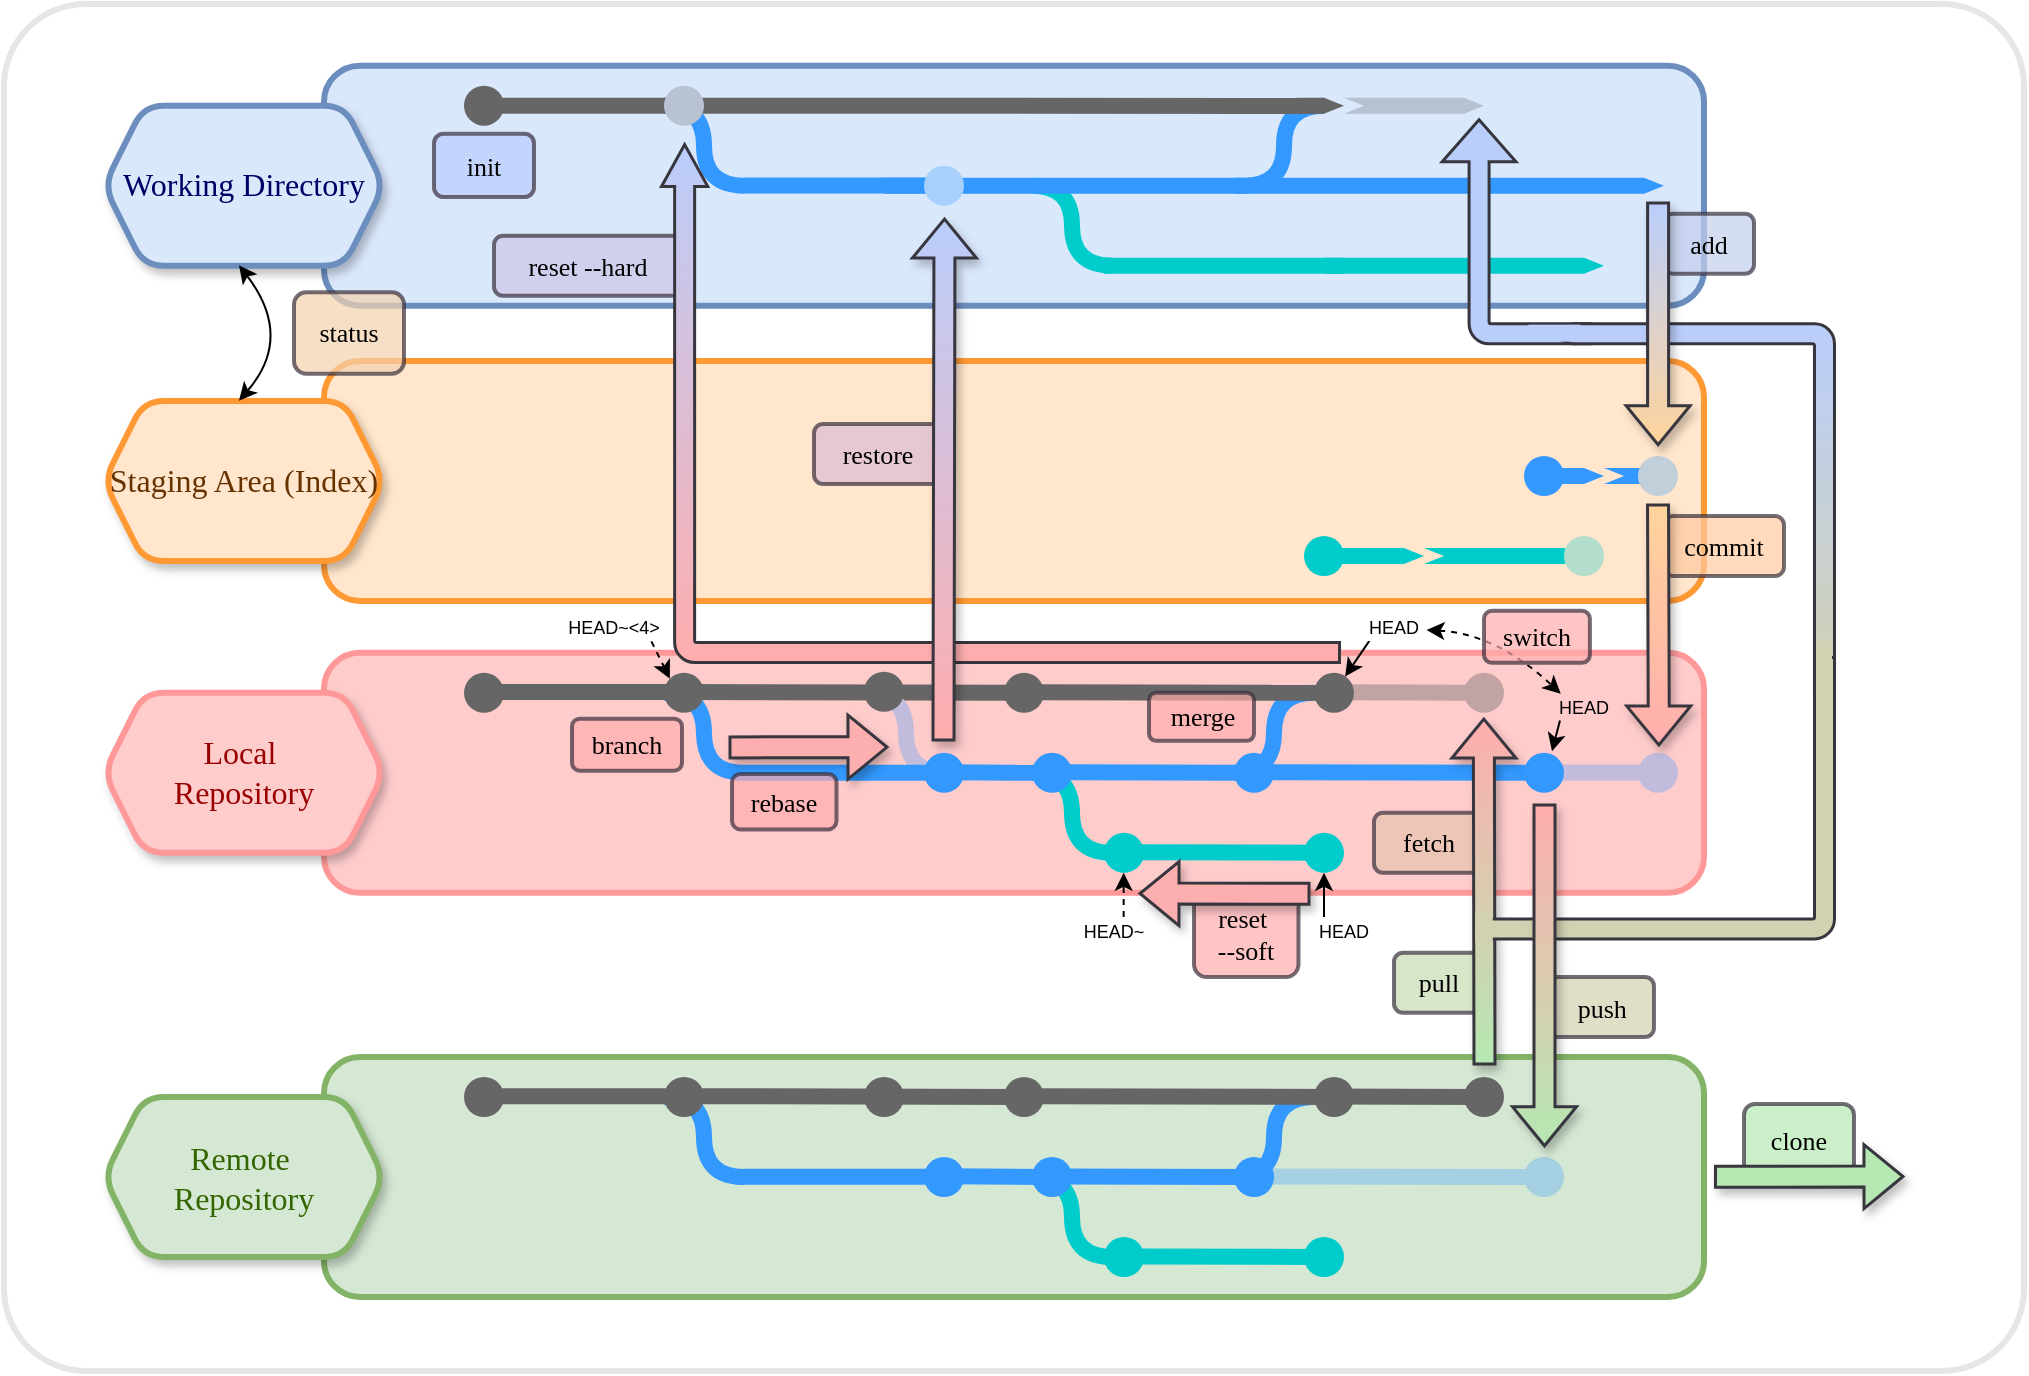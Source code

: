 <mxfile version="24.7.5">
  <diagram name="Page-1" id="M9cS0in70BmRYI258GHn">
    <mxGraphModel dx="1235" dy="740" grid="1" gridSize="10" guides="1" tooltips="1" connect="1" arrows="1" fold="1" page="1" pageScale="1" pageWidth="827" pageHeight="1169" math="0" shadow="0">
      <root>
        <mxCell id="0" />
        <mxCell id="1" parent="0" />
        <mxCell id="hJRkpqd8FvlUz38hZ03f-251" value="" style="rounded=1;whiteSpace=wrap;html=1;arcSize=6;strokeWidth=3;strokeColor=#E6E6E6;" vertex="1" parent="1">
          <mxGeometry x="330" y="250" width="1010" height="683.44" as="geometry" />
        </mxCell>
        <mxCell id="hJRkpqd8FvlUz38hZ03f-175" value="&lt;font style=&quot;font-size: 13px;&quot; face=&quot;Verdana&quot;&gt;pull&lt;/font&gt;" style="text;html=1;align=center;verticalAlign=middle;whiteSpace=wrap;rounded=1;strokeColor=#3a2f3c;fillColor=#c6dbb2;opacity=70;strokeWidth=2;perimeterSpacing=0;" vertex="1" parent="1">
          <mxGeometry x="1025" y="724.41" width="45" height="30" as="geometry" />
        </mxCell>
        <mxCell id="C1bDnNV0KDtn2LW1OjTP-10" value="" style="rounded=1;whiteSpace=wrap;html=1;fillColor=#FFE6CC;strokeColor=#FF9933;strokeWidth=3;" parent="1" vertex="1">
          <mxGeometry x="490" y="428.5" width="690" height="120" as="geometry" />
        </mxCell>
        <mxCell id="C1bDnNV0KDtn2LW1OjTP-12" value="" style="rounded=1;whiteSpace=wrap;html=1;fillColor=#d5e8d4;strokeColor=#82b366;strokeWidth=3;" parent="1" vertex="1">
          <mxGeometry x="490" y="776.5" width="690" height="120" as="geometry" />
        </mxCell>
        <mxCell id="C1bDnNV0KDtn2LW1OjTP-11" value="" style="rounded=1;whiteSpace=wrap;html=1;fillColor=#FFCCCC;strokeColor=#FF9999;strokeWidth=3;" parent="1" vertex="1">
          <mxGeometry x="490" y="574.41" width="690" height="120" as="geometry" />
        </mxCell>
        <mxCell id="hJRkpqd8FvlUz38hZ03f-11" value="&lt;font style=&quot;font-size: 13px;&quot; face=&quot;Verdana&quot;&gt;&amp;nbsp;push&lt;/font&gt;" style="text;html=1;align=center;verticalAlign=middle;whiteSpace=wrap;rounded=1;strokeColor=#3a2f3c;fillColor=#d4d0b1;opacity=70;strokeWidth=2;perimeterSpacing=0;" vertex="1" parent="1">
          <mxGeometry x="1100" y="736.5" width="55" height="30" as="geometry" />
        </mxCell>
        <mxCell id="C1bDnNV0KDtn2LW1OjTP-9" value="" style="rounded=1;whiteSpace=wrap;html=1;fillColor=#dae8fc;strokeColor=#6c8ebf;strokeWidth=3;" parent="1" vertex="1">
          <mxGeometry x="490" y="280.85" width="690" height="120" as="geometry" />
        </mxCell>
        <mxCell id="C1bDnNV0KDtn2LW1OjTP-16" value="&lt;font style=&quot;font-size: 16px;&quot;&gt;Working Directory&lt;/font&gt;" style="shape=hexagon;perimeter=hexagonPerimeter2;whiteSpace=wrap;html=1;fixedSize=1;fillColor=#dae8fc;strokeColor=#6c8ebf;fontColor=#000066;fontSize=17;fontFamily=Comic Sans MS;strokeWidth=3;rounded=1;shadow=1;" parent="1" vertex="1">
          <mxGeometry x="380" y="300.85" width="140" height="80" as="geometry" />
        </mxCell>
        <mxCell id="C1bDnNV0KDtn2LW1OjTP-18" value="&lt;font style=&quot;font-size: 16px;&quot; face=&quot;Comic Sans MS&quot; color=&quot;#663300&quot;&gt;Staging Area (Index)&lt;/font&gt;" style="shape=hexagon;perimeter=hexagonPerimeter2;whiteSpace=wrap;html=1;fixedSize=1;fillColor=#FFE6CC;strokeColor=#FF9933;fontSize=17;fontFamily=Helvetica;strokeWidth=3;rounded=1;align=center;verticalAlign=middle;fontColor=default;shadow=1;" parent="1" vertex="1">
          <mxGeometry x="380" y="448.5" width="140" height="80" as="geometry" />
        </mxCell>
        <mxCell id="C1bDnNV0KDtn2LW1OjTP-19" value="&lt;font face=&quot;Comic Sans MS&quot; color=&quot;#990000&quot; style=&quot;font-size: 16px;&quot;&gt;Local&amp;nbsp;&lt;/font&gt;&lt;div style=&quot;font-size: 16px;&quot;&gt;&lt;font face=&quot;Comic Sans MS&quot; color=&quot;#990000&quot; style=&quot;font-size: 16px;&quot;&gt;Repository&lt;/font&gt;&lt;/div&gt;" style="shape=hexagon;perimeter=hexagonPerimeter2;whiteSpace=wrap;html=1;fixedSize=1;fillColor=#FFCCCC;strokeColor=#FF9999;fontSize=12;fontFamily=Helvetica;fontColor=default;strokeWidth=3;shadow=1;rounded=1;align=center;verticalAlign=middle;" parent="1" vertex="1">
          <mxGeometry x="380" y="594.41" width="140" height="80" as="geometry" />
        </mxCell>
        <mxCell id="C1bDnNV0KDtn2LW1OjTP-20" value="&lt;span style=&quot;font-family: &amp;quot;Comic Sans MS&amp;quot;; font-size: 16px;&quot;&gt;&lt;font style=&quot;font-size: 16px;&quot;&gt;Remote&amp;nbsp;&lt;/font&gt;&lt;/span&gt;&lt;div style=&quot;font-family: &amp;quot;Comic Sans MS&amp;quot;; font-size: 16px;&quot;&gt;&lt;font style=&quot;font-size: 16px;&quot;&gt;Repository&lt;/font&gt;&lt;/div&gt;" style="shape=hexagon;perimeter=hexagonPerimeter2;whiteSpace=wrap;html=1;fixedSize=1;fillColor=#d5e8d4;strokeColor=#82b366;fontColor=#336600;strokeWidth=3;shadow=1;rounded=1;" parent="1" vertex="1">
          <mxGeometry x="380" y="796.5" width="140" height="80" as="geometry" />
        </mxCell>
        <mxCell id="C1bDnNV0KDtn2LW1OjTP-122" value="" style="curved=1;endArrow=none;html=1;rounded=0;strokeWidth=8;endFill=0;strokeColor=#00CCCC;" parent="1" edge="1">
          <mxGeometry width="50" height="50" relative="1" as="geometry">
            <mxPoint x="844" y="634.41" as="sourcePoint" />
            <mxPoint x="884" y="674.41" as="targetPoint" />
            <Array as="points">
              <mxPoint x="864" y="634.41" />
              <mxPoint x="864" y="674.41" />
            </Array>
          </mxGeometry>
        </mxCell>
        <mxCell id="C1bDnNV0KDtn2LW1OjTP-111" value="" style="curved=1;endArrow=none;html=1;rounded=0;strokeWidth=8;endFill=0;strokeColor=#3399FF;" parent="1" edge="1">
          <mxGeometry width="50" height="50" relative="1" as="geometry">
            <mxPoint x="660" y="594.41" as="sourcePoint" />
            <mxPoint x="700" y="634.41" as="targetPoint" />
            <Array as="points">
              <mxPoint x="680" y="594.41" />
              <mxPoint x="680" y="634.41" />
            </Array>
          </mxGeometry>
        </mxCell>
        <mxCell id="C1bDnNV0KDtn2LW1OjTP-112" value="" style="ellipse;whiteSpace=wrap;html=1;aspect=fixed;strokeColor=none;rounded=0;strokeWidth=8;align=center;verticalAlign=middle;fontFamily=Helvetica;fontSize=11;fontColor=default;labelBackgroundColor=default;fillColor=#666666;" parent="1" vertex="1">
          <mxGeometry x="660" y="584.41" width="20" height="20" as="geometry" />
        </mxCell>
        <mxCell id="C1bDnNV0KDtn2LW1OjTP-113" value="" style="endArrow=none;html=1;rounded=0;strokeColor=#666666;strokeWidth=8;align=center;verticalAlign=middle;fontFamily=Helvetica;fontSize=11;fontColor=default;labelBackgroundColor=default;endFill=0;curved=1;" parent="1" edge="1">
          <mxGeometry width="50" height="50" relative="1" as="geometry">
            <mxPoint x="570" y="594.04" as="sourcePoint" />
            <mxPoint x="670" y="594.04" as="targetPoint" />
          </mxGeometry>
        </mxCell>
        <mxCell id="C1bDnNV0KDtn2LW1OjTP-114" value="" style="ellipse;whiteSpace=wrap;html=1;aspect=fixed;strokeColor=none;rounded=0;strokeWidth=8;align=center;verticalAlign=middle;fontFamily=Helvetica;fontSize=11;fontColor=default;labelBackgroundColor=default;fillColor=#666666;" parent="1" vertex="1">
          <mxGeometry x="560" y="584.41" width="20" height="20" as="geometry" />
        </mxCell>
        <mxCell id="C1bDnNV0KDtn2LW1OjTP-116" value="" style="endArrow=none;html=1;rounded=0;strokeColor=#666666;strokeWidth=8;align=center;verticalAlign=middle;fontFamily=Helvetica;fontSize=11;fontColor=default;labelBackgroundColor=default;endFill=0;curved=1;" parent="1" edge="1">
          <mxGeometry width="50" height="50" relative="1" as="geometry">
            <mxPoint x="670" y="593.98" as="sourcePoint" />
            <mxPoint x="840" y="594.41" as="targetPoint" />
          </mxGeometry>
        </mxCell>
        <mxCell id="C1bDnNV0KDtn2LW1OjTP-118" value="" style="ellipse;whiteSpace=wrap;html=1;aspect=fixed;strokeColor=none;rounded=0;strokeWidth=8;align=center;verticalAlign=middle;fontFamily=Helvetica;fontSize=11;fontColor=default;labelBackgroundColor=default;fillColor=#666666;" parent="1" vertex="1">
          <mxGeometry x="830" y="584.41" width="20" height="20" as="geometry" />
        </mxCell>
        <mxCell id="C1bDnNV0KDtn2LW1OjTP-119" value="" style="endArrow=none;html=1;rounded=0;strokeColor=#3399FF;strokeWidth=8;align=center;verticalAlign=middle;fontFamily=Helvetica;fontSize=11;fontColor=default;labelBackgroundColor=default;endFill=0;curved=1;" parent="1" edge="1">
          <mxGeometry width="50" height="50" relative="1" as="geometry">
            <mxPoint x="800" y="634.07" as="sourcePoint" />
            <mxPoint x="850" y="634.41" as="targetPoint" />
          </mxGeometry>
        </mxCell>
        <mxCell id="C1bDnNV0KDtn2LW1OjTP-120" value="" style="ellipse;whiteSpace=wrap;html=1;aspect=fixed;strokeColor=none;rounded=0;strokeWidth=8;align=center;verticalAlign=middle;fontFamily=Helvetica;fontSize=11;fontColor=default;labelBackgroundColor=default;fillColor=#3399FF;" parent="1" vertex="1">
          <mxGeometry x="844" y="624.41" width="20" height="20" as="geometry" />
        </mxCell>
        <mxCell id="C1bDnNV0KDtn2LW1OjTP-121" value="" style="ellipse;whiteSpace=wrap;html=1;aspect=fixed;strokeColor=none;rounded=0;strokeWidth=8;align=center;verticalAlign=middle;fontFamily=Helvetica;fontSize=11;fontColor=default;labelBackgroundColor=default;fillColor=#3399FF;" parent="1" vertex="1">
          <mxGeometry x="945" y="624.41" width="20" height="20" as="geometry" />
        </mxCell>
        <mxCell id="C1bDnNV0KDtn2LW1OjTP-123" value="" style="endArrow=none;html=1;rounded=0;strokeColor=#3399FF;strokeWidth=8;align=center;verticalAlign=middle;fontFamily=Helvetica;fontSize=11;fontColor=default;labelBackgroundColor=default;endFill=0;curved=1;" parent="1" edge="1">
          <mxGeometry width="50" height="50" relative="1" as="geometry">
            <mxPoint x="860" y="634.17" as="sourcePoint" />
            <mxPoint x="950" y="634.41" as="targetPoint" />
          </mxGeometry>
        </mxCell>
        <mxCell id="C1bDnNV0KDtn2LW1OjTP-124" value="" style="curved=1;endArrow=none;html=1;rounded=0;strokeWidth=8;endFill=0;strokeColor=#3399FF;" parent="1" edge="1">
          <mxGeometry width="50" height="50" relative="1" as="geometry">
            <mxPoint x="985" y="594.41" as="sourcePoint" />
            <mxPoint x="945" y="634.41" as="targetPoint" />
            <Array as="points">
              <mxPoint x="965" y="594.41" />
              <mxPoint x="965" y="634.41" />
            </Array>
          </mxGeometry>
        </mxCell>
        <mxCell id="C1bDnNV0KDtn2LW1OjTP-126" value="" style="endArrow=none;html=1;rounded=0;strokeColor=#666666;strokeWidth=8;align=center;verticalAlign=middle;fontFamily=Helvetica;fontSize=11;fontColor=default;labelBackgroundColor=default;endFill=0;curved=1;" parent="1" edge="1">
          <mxGeometry width="50" height="50" relative="1" as="geometry">
            <mxPoint x="844" y="594.07" as="sourcePoint" />
            <mxPoint x="1000" y="594.41" as="targetPoint" />
          </mxGeometry>
        </mxCell>
        <mxCell id="C1bDnNV0KDtn2LW1OjTP-128" value="" style="ellipse;whiteSpace=wrap;html=1;aspect=fixed;strokeColor=none;rounded=0;strokeWidth=8;align=center;verticalAlign=middle;fontFamily=Helvetica;fontSize=11;fontColor=default;labelBackgroundColor=default;fillColor=#c2a3a3;" parent="1" vertex="1">
          <mxGeometry x="1060" y="584.41" width="20" height="20" as="geometry" />
        </mxCell>
        <mxCell id="C1bDnNV0KDtn2LW1OjTP-129" value="" style="ellipse;whiteSpace=wrap;html=1;aspect=fixed;strokeColor=none;rounded=0;strokeWidth=8;align=center;verticalAlign=middle;fontFamily=Helvetica;fontSize=11;fontColor=default;labelBackgroundColor=default;fillColor=#00CCCC;gradientColor=none;" parent="1" vertex="1">
          <mxGeometry x="880" y="664.41" width="20" height="20" as="geometry" />
        </mxCell>
        <mxCell id="C1bDnNV0KDtn2LW1OjTP-130" value="" style="endArrow=none;html=1;rounded=0;strokeColor=#00CCCC;strokeWidth=8;align=center;verticalAlign=middle;fontFamily=Helvetica;fontSize=11;fontColor=default;labelBackgroundColor=default;endFill=0;curved=1;" parent="1" edge="1">
          <mxGeometry width="50" height="50" relative="1" as="geometry">
            <mxPoint x="895" y="674.12" as="sourcePoint" />
            <mxPoint x="985" y="674.36" as="targetPoint" />
          </mxGeometry>
        </mxCell>
        <mxCell id="C1bDnNV0KDtn2LW1OjTP-131" value="" style="ellipse;whiteSpace=wrap;html=1;aspect=fixed;strokeColor=none;rounded=0;strokeWidth=8;align=center;verticalAlign=middle;fontFamily=Helvetica;fontSize=11;fontColor=default;labelBackgroundColor=default;fillColor=#00CCCC;" parent="1" vertex="1">
          <mxGeometry x="980" y="664.41" width="20" height="20" as="geometry" />
        </mxCell>
        <mxCell id="C1bDnNV0KDtn2LW1OjTP-332" value="" style="endArrow=none;html=1;rounded=0;strokeColor=#3399FF;strokeWidth=8;align=center;verticalAlign=middle;fontFamily=Helvetica;fontSize=11;fontColor=default;labelBackgroundColor=default;endFill=0;curved=1;" parent="1" edge="1">
          <mxGeometry width="50" height="50" relative="1" as="geometry">
            <mxPoint x="960" y="634.11" as="sourcePoint" />
            <mxPoint x="1100" y="634.41" as="targetPoint" />
          </mxGeometry>
        </mxCell>
        <mxCell id="C1bDnNV0KDtn2LW1OjTP-335" value="" style="curved=1;endArrow=none;html=1;rounded=0;strokeWidth=8;endFill=0;strokeColor=#00CCCC;" parent="1" edge="1">
          <mxGeometry width="50" height="50" relative="1" as="geometry">
            <mxPoint x="844" y="836.5" as="sourcePoint" />
            <mxPoint x="884" y="876.5" as="targetPoint" />
            <Array as="points">
              <mxPoint x="864" y="836.5" />
              <mxPoint x="864" y="876.5" />
            </Array>
          </mxGeometry>
        </mxCell>
        <mxCell id="C1bDnNV0KDtn2LW1OjTP-336" value="" style="curved=1;endArrow=none;html=1;rounded=0;strokeWidth=8;endFill=0;strokeColor=#3399FF;" parent="1" edge="1">
          <mxGeometry width="50" height="50" relative="1" as="geometry">
            <mxPoint x="660" y="796.5" as="sourcePoint" />
            <mxPoint x="700" y="836.5" as="targetPoint" />
            <Array as="points">
              <mxPoint x="680" y="796.5" />
              <mxPoint x="680" y="836.5" />
            </Array>
          </mxGeometry>
        </mxCell>
        <mxCell id="C1bDnNV0KDtn2LW1OjTP-337" value="" style="ellipse;whiteSpace=wrap;html=1;aspect=fixed;strokeColor=none;rounded=0;strokeWidth=8;align=center;verticalAlign=middle;fontFamily=Helvetica;fontSize=11;fontColor=default;labelBackgroundColor=default;fillColor=#666666;" parent="1" vertex="1">
          <mxGeometry x="660" y="786.5" width="20" height="20" as="geometry" />
        </mxCell>
        <mxCell id="C1bDnNV0KDtn2LW1OjTP-338" value="" style="endArrow=none;html=1;rounded=0;strokeColor=#666666;strokeWidth=8;align=center;verticalAlign=middle;fontFamily=Helvetica;fontSize=11;fontColor=default;labelBackgroundColor=default;endFill=0;curved=1;" parent="1" edge="1">
          <mxGeometry width="50" height="50" relative="1" as="geometry">
            <mxPoint x="570" y="796.13" as="sourcePoint" />
            <mxPoint x="670" y="796.13" as="targetPoint" />
          </mxGeometry>
        </mxCell>
        <mxCell id="C1bDnNV0KDtn2LW1OjTP-339" value="" style="ellipse;whiteSpace=wrap;html=1;aspect=fixed;strokeColor=none;rounded=0;strokeWidth=8;align=center;verticalAlign=middle;fontFamily=Helvetica;fontSize=11;fontColor=default;labelBackgroundColor=default;fillColor=#666666;" parent="1" vertex="1">
          <mxGeometry x="560" y="786.5" width="20" height="20" as="geometry" />
        </mxCell>
        <mxCell id="C1bDnNV0KDtn2LW1OjTP-340" value="" style="ellipse;whiteSpace=wrap;html=1;aspect=fixed;strokeColor=none;rounded=0;strokeWidth=8;align=center;verticalAlign=middle;fontFamily=Helvetica;fontSize=11;fontColor=default;labelBackgroundColor=default;fillColor=#3399FF;" parent="1" vertex="1">
          <mxGeometry x="790" y="826.5" width="20" height="20" as="geometry" />
        </mxCell>
        <mxCell id="C1bDnNV0KDtn2LW1OjTP-341" value="" style="endArrow=none;html=1;rounded=0;strokeColor=#666666;strokeWidth=8;align=center;verticalAlign=middle;fontFamily=Helvetica;fontSize=11;fontColor=default;labelBackgroundColor=default;endFill=0;curved=1;" parent="1" edge="1">
          <mxGeometry width="50" height="50" relative="1" as="geometry">
            <mxPoint x="670" y="796.07" as="sourcePoint" />
            <mxPoint x="840" y="796.5" as="targetPoint" />
          </mxGeometry>
        </mxCell>
        <mxCell id="C1bDnNV0KDtn2LW1OjTP-342" value="" style="endArrow=none;html=1;rounded=0;strokeColor=#3399FF;strokeWidth=8;align=center;verticalAlign=middle;fontFamily=Helvetica;fontSize=11;fontColor=default;labelBackgroundColor=default;endFill=0;curved=1;" parent="1" edge="1">
          <mxGeometry width="50" height="50" relative="1" as="geometry">
            <mxPoint x="700" y="836.43" as="sourcePoint" />
            <mxPoint x="800" y="836.43" as="targetPoint" />
          </mxGeometry>
        </mxCell>
        <mxCell id="C1bDnNV0KDtn2LW1OjTP-343" value="" style="ellipse;whiteSpace=wrap;html=1;aspect=fixed;strokeColor=none;rounded=0;strokeWidth=8;align=center;verticalAlign=middle;fontFamily=Helvetica;fontSize=11;fontColor=default;labelBackgroundColor=default;fillColor=#666666;" parent="1" vertex="1">
          <mxGeometry x="830" y="786.5" width="20" height="20" as="geometry" />
        </mxCell>
        <mxCell id="C1bDnNV0KDtn2LW1OjTP-344" value="" style="endArrow=none;html=1;rounded=0;strokeColor=#3399FF;strokeWidth=8;align=center;verticalAlign=middle;fontFamily=Helvetica;fontSize=11;fontColor=default;labelBackgroundColor=default;endFill=0;curved=1;" parent="1" edge="1">
          <mxGeometry width="50" height="50" relative="1" as="geometry">
            <mxPoint x="800" y="836.16" as="sourcePoint" />
            <mxPoint x="850" y="836.5" as="targetPoint" />
          </mxGeometry>
        </mxCell>
        <mxCell id="C1bDnNV0KDtn2LW1OjTP-345" value="" style="ellipse;whiteSpace=wrap;html=1;aspect=fixed;strokeColor=none;rounded=0;strokeWidth=8;align=center;verticalAlign=middle;fontFamily=Helvetica;fontSize=11;fontColor=default;labelBackgroundColor=default;fillColor=#3399FF;" parent="1" vertex="1">
          <mxGeometry x="844" y="826.5" width="20" height="20" as="geometry" />
        </mxCell>
        <mxCell id="C1bDnNV0KDtn2LW1OjTP-347" value="" style="endArrow=none;html=1;rounded=0;strokeColor=#3399FF;strokeWidth=8;align=center;verticalAlign=middle;fontFamily=Helvetica;fontSize=11;fontColor=default;labelBackgroundColor=default;endFill=0;curved=1;" parent="1" edge="1">
          <mxGeometry width="50" height="50" relative="1" as="geometry">
            <mxPoint x="860" y="836.26" as="sourcePoint" />
            <mxPoint x="950" y="836.5" as="targetPoint" />
          </mxGeometry>
        </mxCell>
        <mxCell id="C1bDnNV0KDtn2LW1OjTP-349" value="" style="ellipse;whiteSpace=wrap;html=1;aspect=fixed;strokeColor=none;rounded=0;strokeWidth=8;align=center;verticalAlign=middle;fontFamily=Helvetica;fontSize=11;fontColor=default;labelBackgroundColor=default;fillColor=#666666;" parent="1" vertex="1">
          <mxGeometry x="985" y="786.5" width="20" height="20" as="geometry" />
        </mxCell>
        <mxCell id="C1bDnNV0KDtn2LW1OjTP-351" value="" style="endArrow=none;html=1;rounded=0;strokeColor=#666666;strokeWidth=8;align=center;verticalAlign=middle;fontFamily=Helvetica;fontSize=11;fontColor=default;labelBackgroundColor=default;endFill=0;curved=1;" parent="1" edge="1">
          <mxGeometry width="50" height="50" relative="1" as="geometry">
            <mxPoint x="990" y="796.21" as="sourcePoint" />
            <mxPoint x="1070" y="796.5" as="targetPoint" />
          </mxGeometry>
        </mxCell>
        <mxCell id="C1bDnNV0KDtn2LW1OjTP-352" value="" style="ellipse;whiteSpace=wrap;html=1;aspect=fixed;strokeColor=none;rounded=0;strokeWidth=8;align=center;verticalAlign=middle;fontFamily=Helvetica;fontSize=11;fontColor=default;labelBackgroundColor=default;fillColor=#666666;" parent="1" vertex="1">
          <mxGeometry x="1060" y="786.5" width="20" height="20" as="geometry" />
        </mxCell>
        <mxCell id="C1bDnNV0KDtn2LW1OjTP-353" value="" style="ellipse;whiteSpace=wrap;html=1;aspect=fixed;strokeColor=none;rounded=0;strokeWidth=8;align=center;verticalAlign=middle;fontFamily=Helvetica;fontSize=11;fontColor=default;labelBackgroundColor=default;fillColor=#00CCCC;gradientColor=none;" parent="1" vertex="1">
          <mxGeometry x="880" y="866.5" width="20" height="20" as="geometry" />
        </mxCell>
        <mxCell id="C1bDnNV0KDtn2LW1OjTP-354" value="" style="endArrow=none;html=1;rounded=0;strokeColor=#00CCCC;strokeWidth=8;align=center;verticalAlign=middle;fontFamily=Helvetica;fontSize=11;fontColor=default;labelBackgroundColor=default;endFill=0;curved=1;" parent="1" edge="1">
          <mxGeometry width="50" height="50" relative="1" as="geometry">
            <mxPoint x="895" y="876.21" as="sourcePoint" />
            <mxPoint x="985" y="876.45" as="targetPoint" />
          </mxGeometry>
        </mxCell>
        <mxCell id="C1bDnNV0KDtn2LW1OjTP-355" value="" style="ellipse;whiteSpace=wrap;html=1;aspect=fixed;strokeColor=none;rounded=0;strokeWidth=8;align=center;verticalAlign=middle;fontFamily=Helvetica;fontSize=11;fontColor=default;labelBackgroundColor=default;fillColor=#00CCCC;" parent="1" vertex="1">
          <mxGeometry x="980" y="866.5" width="20" height="20" as="geometry" />
        </mxCell>
        <mxCell id="C1bDnNV0KDtn2LW1OjTP-356" value="" style="endArrow=none;html=1;rounded=0;strokeColor=#a4d0e1;strokeWidth=8;align=center;verticalAlign=middle;fontFamily=Helvetica;fontSize=11;fontColor=default;labelBackgroundColor=default;endFill=0;curved=1;" parent="1" edge="1">
          <mxGeometry width="50" height="50" relative="1" as="geometry">
            <mxPoint x="960" y="836.2" as="sourcePoint" />
            <mxPoint x="1100" y="836.5" as="targetPoint" />
          </mxGeometry>
        </mxCell>
        <mxCell id="C1bDnNV0KDtn2LW1OjTP-357" value="" style="ellipse;whiteSpace=wrap;html=1;aspect=fixed;strokeColor=none;rounded=0;strokeWidth=8;align=center;verticalAlign=middle;fontFamily=Helvetica;fontSize=11;fontColor=default;labelBackgroundColor=default;fillColor=#A4D0E1;" parent="1" vertex="1">
          <mxGeometry x="1090" y="826.5" width="20" height="20" as="geometry" />
        </mxCell>
        <mxCell id="C1bDnNV0KDtn2LW1OjTP-348" value="" style="curved=1;endArrow=none;html=1;rounded=0;strokeWidth=8;endFill=0;strokeColor=#3399FF;" parent="1" edge="1">
          <mxGeometry width="50" height="50" relative="1" as="geometry">
            <mxPoint x="985" y="796.5" as="sourcePoint" />
            <mxPoint x="945" y="836.5" as="targetPoint" />
            <Array as="points">
              <mxPoint x="965" y="796.5" />
              <mxPoint x="965" y="836.5" />
            </Array>
          </mxGeometry>
        </mxCell>
        <mxCell id="C1bDnNV0KDtn2LW1OjTP-346" value="" style="ellipse;whiteSpace=wrap;html=1;aspect=fixed;strokeColor=none;rounded=0;strokeWidth=8;align=center;verticalAlign=middle;fontFamily=Helvetica;fontSize=11;fontColor=default;labelBackgroundColor=default;fillColor=#3399FF;" parent="1" vertex="1">
          <mxGeometry x="945" y="826.5" width="20" height="20" as="geometry" />
        </mxCell>
        <mxCell id="C1bDnNV0KDtn2LW1OjTP-350" value="" style="endArrow=none;html=1;rounded=0;strokeColor=#666666;strokeWidth=8;align=center;verticalAlign=middle;fontFamily=Helvetica;fontSize=11;fontColor=default;labelBackgroundColor=default;endFill=0;curved=1;" parent="1" edge="1">
          <mxGeometry width="50" height="50" relative="1" as="geometry">
            <mxPoint x="844" y="796.16" as="sourcePoint" />
            <mxPoint x="1000" y="796.5" as="targetPoint" />
          </mxGeometry>
        </mxCell>
        <mxCell id="C1bDnNV0KDtn2LW1OjTP-127" value="" style="endArrow=none;html=1;rounded=0;strokeColor=#C2A3A3;strokeWidth=8;align=center;verticalAlign=middle;fontFamily=Helvetica;fontSize=11;fontColor=default;labelBackgroundColor=default;endFill=0;curved=1;" parent="1" edge="1">
          <mxGeometry width="50" height="50" relative="1" as="geometry">
            <mxPoint x="990" y="594.12" as="sourcePoint" />
            <mxPoint x="1070" y="594.41" as="targetPoint" />
          </mxGeometry>
        </mxCell>
        <mxCell id="C1bDnNV0KDtn2LW1OjTP-125" value="" style="ellipse;whiteSpace=wrap;html=1;aspect=fixed;strokeColor=none;rounded=0;strokeWidth=8;align=center;verticalAlign=middle;fontFamily=Helvetica;fontSize=11;fontColor=default;labelBackgroundColor=default;fillColor=#666666;" parent="1" vertex="1">
          <mxGeometry x="985" y="584.41" width="20" height="20" as="geometry" />
        </mxCell>
        <mxCell id="hJRkpqd8FvlUz38hZ03f-14" value="&lt;font style=&quot;font-size: 13px;&quot; face=&quot;Verdana&quot;&gt;fetch&lt;/font&gt;" style="text;html=1;align=center;verticalAlign=middle;whiteSpace=wrap;rounded=1;strokeColor=#3a2f3c;fillColor=#e5c3af;opacity=70;strokeWidth=2;perimeterSpacing=0;" vertex="1" parent="1">
          <mxGeometry x="1015" y="654.41" width="55" height="30" as="geometry" />
        </mxCell>
        <mxCell id="hJRkpqd8FvlUz38hZ03f-13" value="" style="shape=flexArrow;endArrow=classic;html=1;rounded=0;fillColor=#FFADAD;shadow=1;flowAnimation=0;gradientColor=#B6E8B3;gradientDirection=south;strokeColor=#37363f;align=center;verticalAlign=middle;fontFamily=Helvetica;fontSize=11;fontColor=default;labelBackgroundColor=default;exitX=0.5;exitY=0;exitDx=0;exitDy=0;strokeWidth=1.5;entryX=0.5;entryY=0;entryDx=0;entryDy=0;" edge="1" parent="1">
          <mxGeometry width="50" height="50" relative="1" as="geometry">
            <mxPoint x="1070" y="780.5" as="sourcePoint" />
            <mxPoint x="1069.66" y="606.5" as="targetPoint" />
          </mxGeometry>
        </mxCell>
        <mxCell id="hJRkpqd8FvlUz38hZ03f-34" value="" style="ellipse;whiteSpace=wrap;html=1;aspect=fixed;strokeColor=none;rounded=0;strokeWidth=8;align=center;verticalAlign=middle;fontFamily=Helvetica;fontSize=11;fontColor=default;labelBackgroundColor=default;fillColor=#00CCCC;" vertex="1" parent="1">
          <mxGeometry x="980" y="516" width="20" height="20" as="geometry" />
        </mxCell>
        <mxCell id="hJRkpqd8FvlUz38hZ03f-41" value="&lt;font face=&quot;Verdana&quot;&gt;&lt;span style=&quot;font-size: 13px;&quot;&gt;reset&amp;nbsp;&lt;/span&gt;&lt;/font&gt;&lt;div&gt;&lt;span style=&quot;font-size: 13px; font-family: Verdana; background-color: initial;&quot;&gt;--soft&lt;/span&gt;&lt;/div&gt;" style="text;html=1;align=center;verticalAlign=middle;whiteSpace=wrap;rounded=1;strokeColor=#3a2f3c;fillColor=#FFADAD;opacity=70;strokeWidth=2;perimeterSpacing=0;" vertex="1" parent="1">
          <mxGeometry x="925" y="694.41" width="52.25" height="42.09" as="geometry" />
        </mxCell>
        <mxCell id="hJRkpqd8FvlUz38hZ03f-40" value="" style="shape=flexArrow;endArrow=classic;html=1;rounded=0;fillColor=#fdaeaf;shadow=1;flowAnimation=0;gradientColor=none;gradientDirection=south;strokeColor=#37363f;align=center;verticalAlign=middle;fontFamily=Helvetica;fontSize=11;fontColor=default;labelBackgroundColor=default;strokeWidth=1.5;" edge="1" parent="1">
          <mxGeometry width="50" height="50" relative="1" as="geometry">
            <mxPoint x="983" y="694.65" as="sourcePoint" />
            <mxPoint x="897" y="694.5" as="targetPoint" />
          </mxGeometry>
        </mxCell>
        <mxCell id="hJRkpqd8FvlUz38hZ03f-49" value="" style="endArrow=classic;html=1;rounded=0;" edge="1" parent="1">
          <mxGeometry width="50" height="50" relative="1" as="geometry">
            <mxPoint x="990" y="706.5" as="sourcePoint" />
            <mxPoint x="990" y="684.41" as="targetPoint" />
          </mxGeometry>
        </mxCell>
        <mxCell id="hJRkpqd8FvlUz38hZ03f-50" value="" style="endArrow=classic;html=1;rounded=0;exitX=0.089;exitY=1;exitDx=0;exitDy=0;exitPerimeter=0;entryX=0.778;entryY=0.091;entryDx=0;entryDy=0;entryPerimeter=0;" edge="1" parent="1" source="hJRkpqd8FvlUz38hZ03f-188" target="C1bDnNV0KDtn2LW1OjTP-125">
          <mxGeometry width="50" height="50" relative="1" as="geometry">
            <mxPoint x="994.72" y="566.5" as="sourcePoint" />
            <mxPoint x="994.72" y="584.41" as="targetPoint" />
          </mxGeometry>
        </mxCell>
        <mxCell id="hJRkpqd8FvlUz38hZ03f-51" value="" style="endArrow=classic;html=1;rounded=0;exitX=0.1;exitY=1.072;exitDx=0;exitDy=0;exitPerimeter=0;entryX=0.7;entryY=-0.041;entryDx=0;entryDy=0;entryPerimeter=0;" edge="1" parent="1" source="hJRkpqd8FvlUz38hZ03f-189" target="C1bDnNV0KDtn2LW1OjTP-333">
          <mxGeometry width="50" height="50" relative="1" as="geometry">
            <mxPoint x="1099.62" y="604.41" as="sourcePoint" />
            <mxPoint x="1105" y="624.5" as="targetPoint" />
          </mxGeometry>
        </mxCell>
        <mxCell id="hJRkpqd8FvlUz38hZ03f-70" value="" style="ellipse;whiteSpace=wrap;html=1;aspect=fixed;strokeColor=none;rounded=0;strokeWidth=8;align=center;verticalAlign=middle;fontFamily=Helvetica;fontSize=11;fontColor=default;labelBackgroundColor=default;fillColor=#c1bcdb;" vertex="1" parent="1">
          <mxGeometry x="1147" y="624.41" width="20" height="20" as="geometry" />
        </mxCell>
        <mxCell id="hJRkpqd8FvlUz38hZ03f-71" value="" style="endArrow=none;html=1;rounded=0;strokeColor=#C1BCDB;strokeWidth=8;align=center;verticalAlign=middle;fontFamily=Helvetica;fontSize=11;fontColor=default;labelBackgroundColor=default;endFill=0;curved=1;" edge="1" parent="1">
          <mxGeometry width="50" height="50" relative="1" as="geometry">
            <mxPoint x="1100" y="634.27" as="sourcePoint" />
            <mxPoint x="1150" y="634.27" as="targetPoint" />
          </mxGeometry>
        </mxCell>
        <mxCell id="C1bDnNV0KDtn2LW1OjTP-333" value="" style="ellipse;whiteSpace=wrap;html=1;aspect=fixed;strokeColor=none;rounded=0;strokeWidth=8;align=center;verticalAlign=middle;fontFamily=Helvetica;fontSize=11;fontColor=default;labelBackgroundColor=default;fillColor=#3399FF;" parent="1" vertex="1">
          <mxGeometry x="1090" y="624.41" width="20" height="20" as="geometry" />
        </mxCell>
        <mxCell id="hJRkpqd8FvlUz38hZ03f-72" value="" style="shape=step;perimeter=stepPerimeter;whiteSpace=wrap;html=1;fixedSize=1;size=10;fillColor=#3399FF;strokeColor=none;" vertex="1" parent="1">
          <mxGeometry x="1100" y="482" width="30" height="8" as="geometry" />
        </mxCell>
        <mxCell id="hJRkpqd8FvlUz38hZ03f-78" value="" style="shape=step;perimeter=stepPerimeter;whiteSpace=wrap;html=1;fixedSize=1;size=10;fillColor=#3399FF;strokeColor=none;" vertex="1" parent="1">
          <mxGeometry x="1130" y="482" width="30" height="8" as="geometry" />
        </mxCell>
        <mxCell id="hJRkpqd8FvlUz38hZ03f-69" value="" style="ellipse;whiteSpace=wrap;html=1;aspect=fixed;strokeColor=none;rounded=0;strokeWidth=8;align=center;verticalAlign=middle;fontFamily=Helvetica;fontSize=11;fontColor=default;labelBackgroundColor=default;fillColor=#3399FF;" vertex="1" parent="1">
          <mxGeometry x="1090" y="476" width="20" height="20" as="geometry" />
        </mxCell>
        <mxCell id="hJRkpqd8FvlUz38hZ03f-80" value="&lt;font style=&quot;font-size: 13px;&quot; face=&quot;Verdana&quot;&gt;commit&lt;/font&gt;" style="text;html=1;align=center;verticalAlign=middle;whiteSpace=wrap;rounded=1;strokeColor=#3a2f3c;fillColor=#ffcaa0;opacity=70;strokeWidth=2;perimeterSpacing=0;glass=0;" vertex="1" parent="1">
          <mxGeometry x="1160" y="506" width="60" height="30" as="geometry" />
        </mxCell>
        <mxCell id="hJRkpqd8FvlUz38hZ03f-79" value="" style="shape=flexArrow;endArrow=classic;html=1;rounded=0;fillColor=#FFD49C;shadow=1;flowAnimation=0;gradientColor=#FFADAD;gradientDirection=south;entryX=0.5;entryY=0;entryDx=0;entryDy=0;strokeColor=#37363f;strokeWidth=1.5;" edge="1" parent="1">
          <mxGeometry width="50" height="50" relative="1" as="geometry">
            <mxPoint x="1156.76" y="499.5" as="sourcePoint" />
            <mxPoint x="1157.18" y="621" as="targetPoint" />
          </mxGeometry>
        </mxCell>
        <mxCell id="hJRkpqd8FvlUz38hZ03f-82" value="&lt;font face=&quot;Verdana&quot;&gt;&lt;span style=&quot;font-size: 13px;&quot;&gt;merge&lt;/span&gt;&lt;/font&gt;" style="text;html=1;align=center;verticalAlign=middle;whiteSpace=wrap;rounded=1;strokeColor=#3a2f3c;fillColor=#FFADAD;opacity=70;strokeWidth=2;perimeterSpacing=0;fontFamily=Helvetica;fontSize=12;fontColor=default;" vertex="1" parent="1">
          <mxGeometry x="902.5" y="594.41" width="52.5" height="24" as="geometry" />
        </mxCell>
        <mxCell id="hJRkpqd8FvlUz38hZ03f-81" value="&lt;font face=&quot;Verdana&quot;&gt;&lt;span style=&quot;font-size: 13px;&quot;&gt;branch&lt;/span&gt;&lt;/font&gt;" style="text;html=1;align=center;verticalAlign=middle;whiteSpace=wrap;rounded=1;strokeColor=#3a2f3c;fillColor=#FFADAD;opacity=70;strokeWidth=2;perimeterSpacing=0;fontFamily=Helvetica;fontSize=12;fontColor=default;" vertex="1" parent="1">
          <mxGeometry x="614" y="607.32" width="55" height="26" as="geometry" />
        </mxCell>
        <mxCell id="hJRkpqd8FvlUz38hZ03f-65" value="" style="ellipse;whiteSpace=wrap;html=1;aspect=fixed;strokeColor=none;rounded=0;strokeWidth=8;align=center;verticalAlign=middle;fontFamily=Helvetica;fontSize=11;fontColor=default;labelBackgroundColor=default;fillColor=#c1cfdb;" vertex="1" parent="1">
          <mxGeometry x="1147" y="476" width="20" height="20" as="geometry" />
        </mxCell>
        <mxCell id="hJRkpqd8FvlUz38hZ03f-95" value="" style="shape=step;perimeter=stepPerimeter;whiteSpace=wrap;html=1;fixedSize=1;size=10;fillColor=#00CCCC;strokeColor=none;" vertex="1" parent="1">
          <mxGeometry x="990" y="522" width="50" height="8" as="geometry" />
        </mxCell>
        <mxCell id="hJRkpqd8FvlUz38hZ03f-96" value="" style="shape=step;perimeter=stepPerimeter;whiteSpace=wrap;html=1;fixedSize=1;size=10;fillColor=#00CCCC;strokeColor=none;" vertex="1" parent="1">
          <mxGeometry x="1040" y="522" width="80" height="8" as="geometry" />
        </mxCell>
        <mxCell id="hJRkpqd8FvlUz38hZ03f-93" value="" style="ellipse;whiteSpace=wrap;html=1;aspect=fixed;strokeColor=none;rounded=0;strokeWidth=8;align=center;verticalAlign=middle;fontFamily=Helvetica;fontSize=11;fontColor=default;labelBackgroundColor=default;fillColor=#b2decb;" vertex="1" parent="1">
          <mxGeometry x="1110" y="516" width="20" height="20" as="geometry" />
        </mxCell>
        <mxCell id="hJRkpqd8FvlUz38hZ03f-104" value="" style="curved=1;endArrow=none;html=1;rounded=0;strokeWidth=8;endFill=0;strokeColor=#00CCCC;" edge="1" parent="1">
          <mxGeometry width="50" height="50" relative="1" as="geometry">
            <mxPoint x="844" y="340.85" as="sourcePoint" />
            <mxPoint x="884" y="380.85" as="targetPoint" />
            <Array as="points">
              <mxPoint x="864" y="340.85" />
              <mxPoint x="864" y="380.85" />
            </Array>
          </mxGeometry>
        </mxCell>
        <mxCell id="hJRkpqd8FvlUz38hZ03f-105" value="" style="curved=1;endArrow=none;html=1;rounded=0;strokeWidth=8;endFill=0;strokeColor=#3399FF;" edge="1" parent="1">
          <mxGeometry width="50" height="50" relative="1" as="geometry">
            <mxPoint x="660" y="300.85" as="sourcePoint" />
            <mxPoint x="700" y="340.85" as="targetPoint" />
            <Array as="points">
              <mxPoint x="680" y="300.85" />
              <mxPoint x="680" y="340.85" />
            </Array>
          </mxGeometry>
        </mxCell>
        <mxCell id="hJRkpqd8FvlUz38hZ03f-107" value="" style="endArrow=none;html=1;rounded=0;strokeColor=#666666;strokeWidth=8;align=center;verticalAlign=middle;fontFamily=Helvetica;fontSize=11;fontColor=default;labelBackgroundColor=default;endFill=0;curved=1;" edge="1" parent="1">
          <mxGeometry width="50" height="50" relative="1" as="geometry">
            <mxPoint x="570" y="300.85" as="sourcePoint" />
            <mxPoint x="670" y="300.85" as="targetPoint" />
          </mxGeometry>
        </mxCell>
        <mxCell id="hJRkpqd8FvlUz38hZ03f-111" value="" style="endArrow=none;html=1;rounded=0;strokeColor=#3399FF;strokeWidth=8;align=center;verticalAlign=middle;fontFamily=Helvetica;fontSize=11;fontColor=default;labelBackgroundColor=default;endFill=0;curved=1;" edge="1" parent="1">
          <mxGeometry width="50" height="50" relative="1" as="geometry">
            <mxPoint x="700" y="340.78" as="sourcePoint" />
            <mxPoint x="800" y="340.78" as="targetPoint" />
          </mxGeometry>
        </mxCell>
        <mxCell id="hJRkpqd8FvlUz38hZ03f-117" value="" style="curved=1;endArrow=none;html=1;rounded=0;strokeWidth=8;endFill=0;strokeColor=#3399FF;" edge="1" parent="1">
          <mxGeometry width="50" height="50" relative="1" as="geometry">
            <mxPoint x="990" y="300.85" as="sourcePoint" />
            <mxPoint x="950" y="340.85" as="targetPoint" />
            <Array as="points">
              <mxPoint x="970" y="300.85" />
              <mxPoint x="970" y="340.85" />
            </Array>
          </mxGeometry>
        </mxCell>
        <mxCell id="hJRkpqd8FvlUz38hZ03f-116" value="" style="endArrow=none;html=1;rounded=0;strokeColor=#3399FF;strokeWidth=8;align=center;verticalAlign=middle;fontFamily=Helvetica;fontSize=11;fontColor=default;labelBackgroundColor=default;endFill=0;curved=1;" edge="1" parent="1">
          <mxGeometry width="50" height="50" relative="1" as="geometry">
            <mxPoint x="770" y="340.85" as="sourcePoint" />
            <mxPoint x="950" y="340.85" as="targetPoint" />
          </mxGeometry>
        </mxCell>
        <mxCell id="hJRkpqd8FvlUz38hZ03f-123" value="" style="endArrow=none;html=1;rounded=0;strokeColor=#00CCCC;strokeWidth=8;align=center;verticalAlign=middle;fontFamily=Helvetica;fontSize=11;fontColor=default;labelBackgroundColor=default;endFill=0;curved=1;" edge="1" parent="1" target="hJRkpqd8FvlUz38hZ03f-126">
          <mxGeometry width="50" height="50" relative="1" as="geometry">
            <mxPoint x="880" y="380.85" as="sourcePoint" />
            <mxPoint x="985" y="380.8" as="targetPoint" />
          </mxGeometry>
        </mxCell>
        <mxCell id="hJRkpqd8FvlUz38hZ03f-125" value="" style="shape=step;perimeter=stepPerimeter;whiteSpace=wrap;html=1;fixedSize=1;size=10;fillColor=#3399FF;strokeColor=none;" vertex="1" parent="1">
          <mxGeometry x="945" y="336.85" width="215" height="8" as="geometry" />
        </mxCell>
        <mxCell id="hJRkpqd8FvlUz38hZ03f-126" value="" style="shape=step;perimeter=stepPerimeter;whiteSpace=wrap;html=1;fixedSize=1;size=10;fillColor=#00CCCC;strokeColor=none;" vertex="1" parent="1">
          <mxGeometry x="990" y="376.85" width="140" height="8" as="geometry" />
        </mxCell>
        <mxCell id="hJRkpqd8FvlUz38hZ03f-110" value="" style="endArrow=none;html=1;rounded=0;strokeColor=#666666;strokeWidth=8;align=center;verticalAlign=middle;fontFamily=Helvetica;fontSize=11;fontColor=default;labelBackgroundColor=default;endFill=0;curved=1;" edge="1" parent="1">
          <mxGeometry width="50" height="50" relative="1" as="geometry">
            <mxPoint x="660" y="300.85" as="sourcePoint" />
            <mxPoint x="987.5" y="300.98" as="targetPoint" />
          </mxGeometry>
        </mxCell>
        <mxCell id="hJRkpqd8FvlUz38hZ03f-171" value="" style="html=1;shadow=0;dashed=0;align=center;verticalAlign=middle;shape=mxgraph.arrows2.bendArrow;dy=5;dx=21;notch=0;arrowHead=36.91;rounded=1;flipV=0;flipH=0;direction=east;strokeWidth=1.5;strokeColor=#37363f;rotation=-90;fillColor=#BACEFC;gradientColor=none;gradientDirection=west;" vertex="1" parent="1">
          <mxGeometry x="1030" y="326.42" width="112.1" height="74.43" as="geometry" />
        </mxCell>
        <mxCell id="hJRkpqd8FvlUz38hZ03f-134" value="" style="ellipse;whiteSpace=wrap;html=1;aspect=fixed;strokeColor=none;rounded=0;strokeWidth=8;align=center;verticalAlign=middle;fontFamily=Helvetica;fontSize=11;fontColor=default;labelBackgroundColor=default;fillColor=#666666;" vertex="1" parent="1">
          <mxGeometry x="560" y="290.85" width="20" height="20" as="geometry" />
        </mxCell>
        <mxCell id="hJRkpqd8FvlUz38hZ03f-137" value="" style="shape=step;perimeter=stepPerimeter;whiteSpace=wrap;html=1;fixedSize=1;size=10;fillColor=#666666;strokeColor=none;" vertex="1" parent="1">
          <mxGeometry x="976.25" y="296.85" width="23.75" height="8" as="geometry" />
        </mxCell>
        <mxCell id="hJRkpqd8FvlUz38hZ03f-138" value="&lt;font face=&quot;Verdana&quot;&gt;&lt;span style=&quot;font-size: 13px;&quot;&gt;init&lt;/span&gt;&lt;/font&gt;" style="text;html=1;align=center;verticalAlign=middle;whiteSpace=wrap;rounded=1;strokeColor=#3a2f3c;fillColor=#BACEFC;opacity=70;strokeWidth=2;perimeterSpacing=0;fontFamily=Helvetica;fontSize=12;fontColor=default;" vertex="1" parent="1">
          <mxGeometry x="545" y="314.85" width="50" height="31.65" as="geometry" />
        </mxCell>
        <mxCell id="hJRkpqd8FvlUz38hZ03f-140" value="" style="shape=step;perimeter=stepPerimeter;whiteSpace=wrap;html=1;fixedSize=1;size=10;fillColor=#666666;strokeColor=none;opacity=30;" vertex="1" parent="1">
          <mxGeometry x="1000" y="296.85" width="70" height="8" as="geometry" />
        </mxCell>
        <mxCell id="hJRkpqd8FvlUz38hZ03f-149" value="" style="ellipse;whiteSpace=wrap;html=1;aspect=fixed;strokeColor=none;rounded=0;strokeWidth=8;align=center;verticalAlign=middle;fontFamily=Helvetica;fontSize=11;fontColor=default;labelBackgroundColor=default;fillColor=#a7d0fd;" vertex="1" parent="1">
          <mxGeometry x="790" y="330.85" width="20" height="20" as="geometry" />
        </mxCell>
        <mxCell id="hJRkpqd8FvlUz38hZ03f-173" value="" style="html=1;shadow=0;dashed=0;align=center;verticalAlign=middle;shape=mxgraph.arrows2.bendArrow;dy=5;dx=15;notch=0;arrowHead=10;rounded=1;flipV=0;flipH=1;direction=north;strokeWidth=1.5;strokeColor=#37363f;rotation=-90;fillColor=#BACEFC;gradientColor=#d2d1b1;" vertex="1" parent="1">
          <mxGeometry x="1079.2" y="429.4" width="185.54" height="146.04" as="geometry" />
        </mxCell>
        <mxCell id="hJRkpqd8FvlUz38hZ03f-166" value="" style="html=1;shadow=0;dashed=0;align=center;verticalAlign=middle;shape=mxgraph.arrows2.bendArrow;dy=5;dx=0;notch=0;arrowHead=10;rounded=1;flipV=0;flipH=1;direction=north;strokeWidth=1.5;strokeColor=#37363f;gradientColor=none;gradientDirection=west;fillColor=#d2d1b1;" vertex="1" parent="1">
          <mxGeometry x="1070" y="576.5" width="175" height="140.7" as="geometry" />
        </mxCell>
        <mxCell id="hJRkpqd8FvlUz38hZ03f-3" value="" style="shape=flexArrow;endArrow=classic;html=1;rounded=0;fillColor=#FFADAD;shadow=1;flowAnimation=0;gradientColor=#B6E8B3;gradientDirection=south;entryX=0.5;entryY=0;entryDx=0;entryDy=0;strokeColor=#37363f;strokeWidth=1.5;startWidth=20;" edge="1" parent="1">
          <mxGeometry width="50" height="50" relative="1" as="geometry">
            <mxPoint x="1100" y="649.5" as="sourcePoint" />
            <mxPoint x="1100" y="821.41" as="targetPoint" />
          </mxGeometry>
        </mxCell>
        <mxCell id="hJRkpqd8FvlUz38hZ03f-174" value="" style="rounded=0;whiteSpace=wrap;html=1;strokeColor=none;fillColor=#d2d1b1;" vertex="1" parent="1">
          <mxGeometry x="1065.63" y="704.41" width="8.75" height="15" as="geometry" />
        </mxCell>
        <mxCell id="hJRkpqd8FvlUz38hZ03f-176" value="&lt;font face=&quot;Verdana&quot;&gt;&lt;span style=&quot;font-size: 13px;&quot;&gt;restore&lt;/span&gt;&lt;/font&gt;" style="text;html=1;align=center;verticalAlign=middle;whiteSpace=wrap;rounded=1;strokeColor=#3a2f3c;fillColor=#dcbdd4;opacity=70;strokeWidth=2;perimeterSpacing=0;fontFamily=Helvetica;fontSize=12;fontColor=default;" vertex="1" parent="1">
          <mxGeometry x="735" y="460" width="64" height="30" as="geometry" />
        </mxCell>
        <mxCell id="hJRkpqd8FvlUz38hZ03f-177" value="" style="rounded=0;whiteSpace=wrap;html=1;strokeColor=none;fillColor=#d2d1b1;" vertex="1" parent="1">
          <mxGeometry x="1236" y="568.41" width="8" height="16" as="geometry" />
        </mxCell>
        <mxCell id="hJRkpqd8FvlUz38hZ03f-178" value="" style="rounded=0;whiteSpace=wrap;html=1;strokeColor=none;fillColor=#BACEFC;rotation=-90;" vertex="1" parent="1">
          <mxGeometry x="1101" y="401.59" width="8.5" height="26" as="geometry" />
        </mxCell>
        <mxCell id="hJRkpqd8FvlUz38hZ03f-180" value="&lt;font style=&quot;font-size: 13px;&quot; face=&quot;Verdana&quot;&gt;add&lt;/font&gt;" style="text;html=1;align=center;verticalAlign=middle;whiteSpace=wrap;rounded=1;strokeColor=#3a2f3c;fillColor=#c4cfed;opacity=70;strokeWidth=2;perimeterSpacing=0;glass=0;" vertex="1" parent="1">
          <mxGeometry x="1160" y="354.85" width="45" height="30" as="geometry" />
        </mxCell>
        <mxCell id="hJRkpqd8FvlUz38hZ03f-164" value="" style="shape=flexArrow;endArrow=classic;html=1;rounded=0;fillColor=#BACEFC;shadow=1;flowAnimation=0;gradientColor=#FFD49C;gradientDirection=south;strokeColor=#37363f;strokeWidth=1.5;" edge="1" parent="1">
          <mxGeometry width="50" height="50" relative="1" as="geometry">
            <mxPoint x="1156.8" y="348.5" as="sourcePoint" />
            <mxPoint x="1156.8" y="470.85" as="targetPoint" />
          </mxGeometry>
        </mxCell>
        <mxCell id="hJRkpqd8FvlUz38hZ03f-186" value="" style="endArrow=classic;html=1;rounded=0;dashed=1;" edge="1" parent="1">
          <mxGeometry width="50" height="50" relative="1" as="geometry">
            <mxPoint x="889.83" y="706.5" as="sourcePoint" />
            <mxPoint x="889.83" y="684.41" as="targetPoint" />
          </mxGeometry>
        </mxCell>
        <mxCell id="hJRkpqd8FvlUz38hZ03f-188" value="&lt;font style=&quot;font-size: 9px;&quot;&gt;HEAD&lt;/font&gt;" style="text;html=1;align=center;verticalAlign=middle;whiteSpace=wrap;rounded=0;fillColor=#FFFFFF;" vertex="1" parent="1">
          <mxGeometry x="1010" y="553.41" width="30" height="15" as="geometry" />
        </mxCell>
        <mxCell id="hJRkpqd8FvlUz38hZ03f-189" value="&lt;font style=&quot;font-size: 9px;&quot;&gt;HEAD&lt;/font&gt;" style="text;html=1;align=center;verticalAlign=middle;whiteSpace=wrap;rounded=0;fillColor=#FFCCCC;" vertex="1" parent="1">
          <mxGeometry x="1105" y="594.41" width="30" height="12.91" as="geometry" />
        </mxCell>
        <mxCell id="hJRkpqd8FvlUz38hZ03f-190" value="&lt;font style=&quot;font-size: 9px;&quot;&gt;HEAD&lt;/font&gt;" style="text;html=1;align=center;verticalAlign=middle;whiteSpace=wrap;rounded=0;fillColor=#FFFFFF;" vertex="1" parent="1">
          <mxGeometry x="985" y="706.5" width="30" height="12.91" as="geometry" />
        </mxCell>
        <mxCell id="hJRkpqd8FvlUz38hZ03f-191" value="&lt;font style=&quot;font-size: 9px;&quot;&gt;HEAD~&lt;/font&gt;" style="text;html=1;align=center;verticalAlign=middle;whiteSpace=wrap;rounded=0;fillColor=#FFFFFF;" vertex="1" parent="1">
          <mxGeometry x="870" y="706.5" width="30" height="12.91" as="geometry" />
        </mxCell>
        <mxCell id="hJRkpqd8FvlUz38hZ03f-197" value="" style="endArrow=classic;html=1;rounded=0;dashed=1;exitX=0.874;exitY=1.02;exitDx=0;exitDy=0;exitPerimeter=0;entryX=0;entryY=0;entryDx=0;entryDy=0;" edge="1" parent="1" source="hJRkpqd8FvlUz38hZ03f-198" target="C1bDnNV0KDtn2LW1OjTP-112">
          <mxGeometry width="50" height="50" relative="1" as="geometry">
            <mxPoint x="664.82" y="562.32" as="sourcePoint" />
            <mxPoint x="664.82" y="584.41" as="targetPoint" />
          </mxGeometry>
        </mxCell>
        <mxCell id="hJRkpqd8FvlUz38hZ03f-198" value="&lt;font style=&quot;font-size: 9px;&quot;&gt;HEAD~&amp;lt;4&amp;gt;&lt;/font&gt;" style="text;html=1;align=center;verticalAlign=middle;whiteSpace=wrap;rounded=0;fillColor=#FFFFFF;" vertex="1" parent="1">
          <mxGeometry x="610" y="553.41" width="50" height="15" as="geometry" />
        </mxCell>
        <mxCell id="hJRkpqd8FvlUz38hZ03f-201" value="" style="ellipse;whiteSpace=wrap;html=1;aspect=fixed;strokeColor=none;rounded=0;strokeWidth=8;align=center;verticalAlign=middle;fontFamily=Helvetica;fontSize=11;fontColor=default;labelBackgroundColor=default;fillColor=#b8c2d0;" vertex="1" parent="1">
          <mxGeometry x="660" y="290.85" width="20" height="20" as="geometry" />
        </mxCell>
        <mxCell id="hJRkpqd8FvlUz38hZ03f-206" value="&lt;font face=&quot;Verdana&quot;&gt;&lt;span style=&quot;font-size: 13px;&quot;&gt;reset --hard&lt;/span&gt;&lt;/font&gt;" style="text;html=1;align=center;verticalAlign=middle;whiteSpace=wrap;rounded=1;strokeColor=#3a2f3c;fillColor=#ccc5e7;opacity=70;strokeWidth=2;perimeterSpacing=0;fontFamily=Helvetica;fontSize=12;fontColor=default;" vertex="1" parent="1">
          <mxGeometry x="575" y="365.85" width="94" height="30" as="geometry" />
        </mxCell>
        <mxCell id="hJRkpqd8FvlUz38hZ03f-202" value="" style="html=1;shadow=0;dashed=0;align=center;verticalAlign=middle;shape=mxgraph.arrows2.bendArrow;dy=5;dx=21;notch=0;arrowHead=23.13;rounded=1;flipV=0;flipH=0;direction=east;strokeWidth=1.5;strokeColor=#37363f;rotation=-90;fillColor=#BACEFC;gradientColor=#FFADAD;gradientDirection=west;" vertex="1" parent="1">
          <mxGeometry x="698.5" y="280" width="259" height="339" as="geometry" />
        </mxCell>
        <mxCell id="hJRkpqd8FvlUz38hZ03f-141" value="" style="shape=flexArrow;endArrow=classic;html=1;rounded=0;fillColor=#BACEFC;shadow=1;flowAnimation=0;gradientColor=#FFADAD;gradientDirection=south;strokeColor=#37363f;align=center;verticalAlign=middle;fontFamily=Helvetica;fontSize=11;fontColor=default;labelBackgroundColor=default;exitX=0.5;exitY=0;exitDx=0;exitDy=0;strokeWidth=1.5;" edge="1" parent="1">
          <mxGeometry width="50" height="50" relative="1" as="geometry">
            <mxPoint x="799.5" y="618.5" as="sourcePoint" />
            <mxPoint x="800" y="356.5" as="targetPoint" />
          </mxGeometry>
        </mxCell>
        <mxCell id="hJRkpqd8FvlUz38hZ03f-212" value="" style="curved=1;endArrow=classic;html=1;rounded=0;startArrow=classic;startFill=1;exitX=1;exitY=0.75;exitDx=0;exitDy=0;entryX=0.113;entryY=0.037;entryDx=0;entryDy=0;entryPerimeter=0;dashed=1;" edge="1" parent="1" target="hJRkpqd8FvlUz38hZ03f-189">
          <mxGeometry width="50" height="50" relative="1" as="geometry">
            <mxPoint x="1041.25" y="562.99" as="sourcePoint" />
            <mxPoint x="1098.75" y="589.83" as="targetPoint" />
            <Array as="points">
              <mxPoint x="1076.25" y="564.83" />
            </Array>
          </mxGeometry>
        </mxCell>
        <mxCell id="hJRkpqd8FvlUz38hZ03f-208" value="&lt;font face=&quot;Verdana&quot;&gt;&lt;span style=&quot;font-size: 13px;&quot;&gt;switch&lt;/span&gt;&lt;/font&gt;" style="text;html=1;align=center;verticalAlign=middle;whiteSpace=wrap;rounded=1;strokeColor=#3a2f3c;fillColor=#FFADAD;opacity=70;strokeWidth=2;perimeterSpacing=0;fontFamily=Helvetica;fontSize=12;fontColor=default;" vertex="1" parent="1">
          <mxGeometry x="1070" y="553.41" width="52.95" height="26" as="geometry" />
        </mxCell>
        <mxCell id="hJRkpqd8FvlUz38hZ03f-218" value="&lt;font face=&quot;Verdana&quot;&gt;&lt;span style=&quot;font-size: 13px;&quot;&gt;status&lt;/span&gt;&lt;/font&gt;" style="text;html=1;align=center;verticalAlign=middle;whiteSpace=wrap;rounded=1;strokeColor=#3a2f3c;fillColor=#f2d2ad;opacity=70;strokeWidth=2;perimeterSpacing=0;fontFamily=Helvetica;fontSize=12;fontColor=default;" vertex="1" parent="1">
          <mxGeometry x="475" y="394.17" width="55" height="40.65" as="geometry" />
        </mxCell>
        <mxCell id="hJRkpqd8FvlUz38hZ03f-220" value="" style="curved=1;endArrow=classic;html=1;rounded=0;exitX=0.625;exitY=0;exitDx=0;exitDy=0;entryX=0.625;entryY=1;entryDx=0;entryDy=0;startArrow=classic;startFill=1;" edge="1" parent="1">
          <mxGeometry width="50" height="50" relative="1" as="geometry">
            <mxPoint x="447.5" y="448.32" as="sourcePoint" />
            <mxPoint x="447.5" y="380.67" as="targetPoint" />
            <Array as="points">
              <mxPoint x="475" y="416.5" />
            </Array>
          </mxGeometry>
        </mxCell>
        <mxCell id="hJRkpqd8FvlUz38hZ03f-240" value="" style="curved=1;endArrow=none;html=1;rounded=0;strokeWidth=8;endFill=0;strokeColor=#C1BCDB;" edge="1" parent="1">
          <mxGeometry width="50" height="50" relative="1" as="geometry">
            <mxPoint x="761" y="594.41" as="sourcePoint" />
            <mxPoint x="801" y="634.41" as="targetPoint" />
            <Array as="points">
              <mxPoint x="781" y="594.41" />
              <mxPoint x="781" y="634.41" />
            </Array>
          </mxGeometry>
        </mxCell>
        <mxCell id="hJRkpqd8FvlUz38hZ03f-239" value="" style="ellipse;whiteSpace=wrap;html=1;aspect=fixed;strokeColor=none;rounded=0;strokeWidth=8;align=center;verticalAlign=middle;fontFamily=Helvetica;fontSize=11;fontColor=default;labelBackgroundColor=default;fillColor=#666666;" vertex="1" parent="1">
          <mxGeometry x="760" y="583.87" width="20" height="20" as="geometry" />
        </mxCell>
        <mxCell id="C1bDnNV0KDtn2LW1OjTP-115" value="" style="ellipse;whiteSpace=wrap;html=1;aspect=fixed;strokeColor=none;rounded=0;strokeWidth=8;align=center;verticalAlign=middle;fontFamily=Helvetica;fontSize=11;fontColor=default;labelBackgroundColor=default;fillColor=#3399FF;" parent="1" vertex="1">
          <mxGeometry x="790" y="624.41" width="20" height="20" as="geometry" />
        </mxCell>
        <mxCell id="C1bDnNV0KDtn2LW1OjTP-117" value="" style="endArrow=none;html=1;rounded=0;strokeColor=#3399FF;strokeWidth=8;align=center;verticalAlign=middle;fontFamily=Helvetica;fontSize=11;fontColor=default;labelBackgroundColor=default;endFill=0;curved=1;" parent="1" edge="1">
          <mxGeometry width="50" height="50" relative="1" as="geometry">
            <mxPoint x="700" y="634.34" as="sourcePoint" />
            <mxPoint x="800" y="634.34" as="targetPoint" />
          </mxGeometry>
        </mxCell>
        <mxCell id="hJRkpqd8FvlUz38hZ03f-243" value="&lt;font face=&quot;Verdana&quot;&gt;&lt;span style=&quot;font-size: 13px;&quot;&gt;rebase&lt;/span&gt;&lt;/font&gt;" style="text;html=1;align=center;verticalAlign=middle;whiteSpace=wrap;rounded=1;strokeColor=#3a2f3c;fillColor=#FFADAD;opacity=70;strokeWidth=2;perimeterSpacing=0;" vertex="1" parent="1">
          <mxGeometry x="694" y="635.01" width="52.25" height="27.68" as="geometry" />
        </mxCell>
        <mxCell id="hJRkpqd8FvlUz38hZ03f-242" value="" style="shape=flexArrow;endArrow=classic;html=1;rounded=0;fillColor=#fdaeaf;shadow=1;flowAnimation=0;gradientColor=none;gradientDirection=south;strokeColor=#37363f;align=center;verticalAlign=middle;fontFamily=Helvetica;fontSize=11;fontColor=default;labelBackgroundColor=default;strokeWidth=1.5;" edge="1" parent="1">
          <mxGeometry width="50" height="50" relative="1" as="geometry">
            <mxPoint x="692" y="621.44" as="sourcePoint" />
            <mxPoint x="772" y="621.31" as="targetPoint" />
          </mxGeometry>
        </mxCell>
        <mxCell id="hJRkpqd8FvlUz38hZ03f-246" value="" style="ellipse;whiteSpace=wrap;html=1;aspect=fixed;strokeColor=none;rounded=0;strokeWidth=8;align=center;verticalAlign=middle;fontFamily=Helvetica;fontSize=11;fontColor=default;labelBackgroundColor=default;fillColor=#666666;" vertex="1" parent="1">
          <mxGeometry x="760" y="786.5" width="20" height="20" as="geometry" />
        </mxCell>
        <mxCell id="hJRkpqd8FvlUz38hZ03f-250" value="&lt;font style=&quot;font-size: 13px;&quot; face=&quot;Verdana&quot;&gt;clone&lt;/font&gt;" style="text;html=1;align=center;verticalAlign=middle;whiteSpace=wrap;rounded=1;strokeColor=#3a2f3c;fillColor=#B6E8B3;opacity=70;strokeWidth=2;perimeterSpacing=0;" vertex="1" parent="1">
          <mxGeometry x="1200" y="800" width="55" height="36.5" as="geometry" />
        </mxCell>
        <mxCell id="hJRkpqd8FvlUz38hZ03f-249" value="" style="shape=flexArrow;endArrow=classic;html=1;rounded=0;fillColor=#B6E8B3;shadow=1;flowAnimation=0;gradientColor=none;gradientDirection=south;strokeColor=#37363f;align=center;verticalAlign=middle;fontFamily=Helvetica;fontSize=11;fontColor=default;labelBackgroundColor=default;strokeWidth=1.5;" edge="1" parent="1">
          <mxGeometry width="50" height="50" relative="1" as="geometry">
            <mxPoint x="1184.74" y="836.13" as="sourcePoint" />
            <mxPoint x="1280" y="836" as="targetPoint" />
          </mxGeometry>
        </mxCell>
      </root>
    </mxGraphModel>
  </diagram>
</mxfile>

